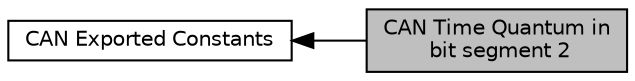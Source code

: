 digraph "CAN Time Quantum in bit segment 2"
{
  edge [fontname="Helvetica",fontsize="10",labelfontname="Helvetica",labelfontsize="10"];
  node [fontname="Helvetica",fontsize="10",shape=record];
  rankdir=LR;
  Node1 [label="CAN Exported Constants",height=0.2,width=0.4,color="black", fillcolor="white", style="filled",URL="$group___c_a_n___exported___constants.html"];
  Node0 [label="CAN Time Quantum in\l bit segment 2",height=0.2,width=0.4,color="black", fillcolor="grey75", style="filled", fontcolor="black"];
  Node1->Node0 [shape=plaintext, dir="back", style="solid"];
}
